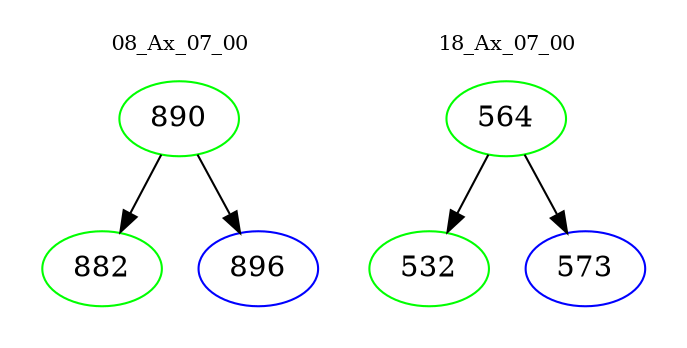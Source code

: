 digraph{
subgraph cluster_0 {
color = white
label = "08_Ax_07_00";
fontsize=10;
T0_890 [label="890", color="green"]
T0_890 -> T0_882 [color="black"]
T0_882 [label="882", color="green"]
T0_890 -> T0_896 [color="black"]
T0_896 [label="896", color="blue"]
}
subgraph cluster_1 {
color = white
label = "18_Ax_07_00";
fontsize=10;
T1_564 [label="564", color="green"]
T1_564 -> T1_532 [color="black"]
T1_532 [label="532", color="green"]
T1_564 -> T1_573 [color="black"]
T1_573 [label="573", color="blue"]
}
}
